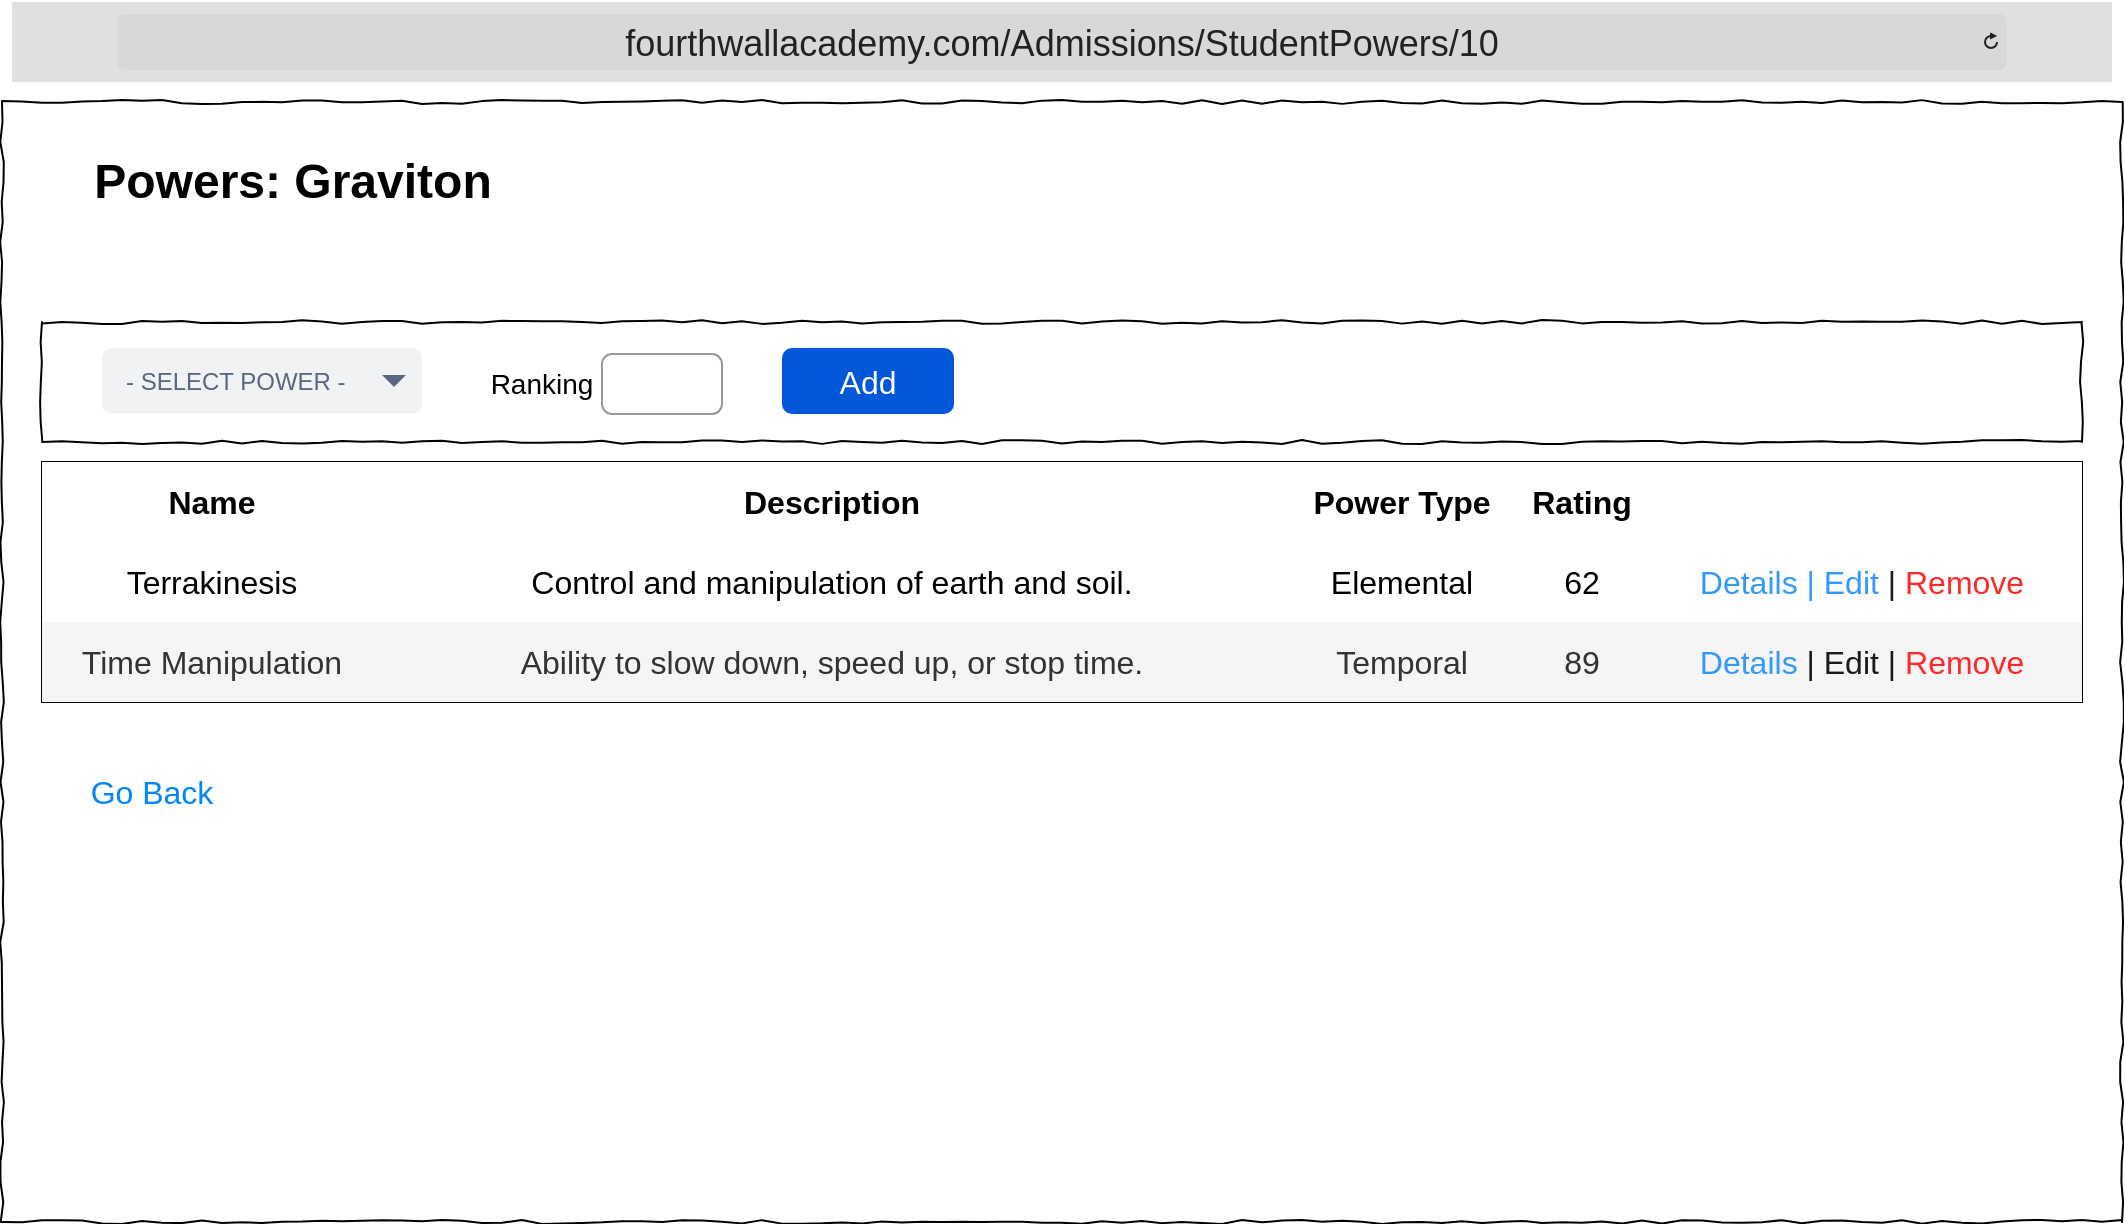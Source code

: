 <mxfile version="26.0.6">
  <diagram name="Page-1" id="03018318-947c-dd8e-b7a3-06fadd420f32">
    <mxGraphModel dx="3354" dy="1258" grid="1" gridSize="10" guides="1" tooltips="1" connect="1" arrows="1" fold="1" page="1" pageScale="1" pageWidth="1100" pageHeight="850" background="none" math="0" shadow="0">
      <root>
        <mxCell id="0" />
        <mxCell id="1" parent="0" />
        <mxCell id="677b7b8949515195-1" value="" style="whiteSpace=wrap;html=1;rounded=0;shadow=0;labelBackgroundColor=none;strokeColor=#000000;strokeWidth=1;fillColor=none;fontFamily=Verdana;fontSize=12;fontColor=#000000;align=center;comic=1;" parent="1" vertex="1">
          <mxGeometry x="20" y="70" width="1060" height="560" as="geometry" />
        </mxCell>
        <mxCell id="LmwmgGfayQPv5SeDVGtm-13" value="Go Back" style="html=1;shadow=0;dashed=0;shape=mxgraph.bootstrap.rrect;rSize=5;strokeColor=none;strokeWidth=1;fillColor=none;fontColor=#0085FC;whiteSpace=wrap;align=center;verticalAlign=middle;spacingLeft=0;fontStyle=0;fontSize=16;spacing=5;" parent="1" vertex="1">
          <mxGeometry x="50" y="395" width="90" height="40" as="geometry" />
        </mxCell>
        <mxCell id="LmwmgGfayQPv5SeDVGtm-14" value="&lt;font style=&quot;font-size: 18px;&quot;&gt;fourthwallacademy.com/Admissions/StudentPowers/10&lt;/font&gt;" style="html=1;strokeWidth=1;shadow=0;dashed=0;shape=mxgraph.ios7ui.url;fillColor=#e0e0e0;strokeColor=#c0c0c0;buttonText=;strokeColor2=#222222;fontColor=#222222;fontSize=8;spacingTop=2;align=center;whiteSpace=wrap;" parent="1" vertex="1">
          <mxGeometry x="25" y="20" width="1050" height="40" as="geometry" />
        </mxCell>
        <mxCell id="yyuM_Z-W85GqfefdKvoD-3" value="Powers: Graviton" style="text;strokeColor=none;fillColor=none;html=1;fontSize=24;fontStyle=1;verticalAlign=middle;align=center;" parent="1" vertex="1">
          <mxGeometry x="50" y="90" width="230" height="40" as="geometry" />
        </mxCell>
        <mxCell id="DmLPhpWm6k31O1sysU3I-1" value="" style="shape=table;startSize=0;container=1;collapsible=0;childLayout=tableLayout;fontSize=16;" parent="1" vertex="1">
          <mxGeometry x="40" y="250" width="1020" height="120" as="geometry" />
        </mxCell>
        <mxCell id="DmLPhpWm6k31O1sysU3I-2" value="" style="shape=tableRow;horizontal=0;startSize=0;swimlaneHead=0;swimlaneBody=0;strokeColor=inherit;top=0;left=0;bottom=0;right=0;collapsible=0;dropTarget=0;fillColor=none;points=[[0,0.5],[1,0.5]];portConstraint=eastwest;fontSize=16;" parent="DmLPhpWm6k31O1sysU3I-1" vertex="1">
          <mxGeometry width="1020" height="40" as="geometry" />
        </mxCell>
        <mxCell id="DmLPhpWm6k31O1sysU3I-3" value="&lt;b&gt;Name&lt;/b&gt;" style="shape=partialRectangle;html=1;whiteSpace=wrap;connectable=0;overflow=hidden;top=0;left=0;bottom=0;right=0;pointerEvents=1;fontSize=16;" parent="DmLPhpWm6k31O1sysU3I-2" vertex="1">
          <mxGeometry width="170" height="40" as="geometry">
            <mxRectangle width="170" height="40" as="alternateBounds" />
          </mxGeometry>
        </mxCell>
        <mxCell id="DmLPhpWm6k31O1sysU3I-4" value="&lt;b&gt;Description&lt;/b&gt;" style="shape=partialRectangle;html=1;whiteSpace=wrap;connectable=0;overflow=hidden;top=0;left=0;bottom=0;right=0;pointerEvents=1;fontSize=16;" parent="DmLPhpWm6k31O1sysU3I-2" vertex="1">
          <mxGeometry x="170" width="450" height="40" as="geometry">
            <mxRectangle width="450" height="40" as="alternateBounds" />
          </mxGeometry>
        </mxCell>
        <mxCell id="uf5XucCRE3hMxo9ocxFI-4" value="&lt;b&gt;Power Type&lt;/b&gt;" style="shape=partialRectangle;html=1;whiteSpace=wrap;connectable=0;overflow=hidden;top=0;left=0;bottom=0;right=0;pointerEvents=1;fontSize=16;" parent="DmLPhpWm6k31O1sysU3I-2" vertex="1">
          <mxGeometry x="620" width="120" height="40" as="geometry">
            <mxRectangle width="120" height="40" as="alternateBounds" />
          </mxGeometry>
        </mxCell>
        <mxCell id="DmLPhpWm6k31O1sysU3I-5" value="&lt;b&gt;Rating&lt;/b&gt;" style="shape=partialRectangle;html=1;whiteSpace=wrap;connectable=0;overflow=hidden;top=0;left=0;bottom=0;right=0;pointerEvents=1;fontSize=16;" parent="DmLPhpWm6k31O1sysU3I-2" vertex="1">
          <mxGeometry x="740" width="60" height="40" as="geometry">
            <mxRectangle width="60" height="40" as="alternateBounds" />
          </mxGeometry>
        </mxCell>
        <mxCell id="DmLPhpWm6k31O1sysU3I-6" style="shape=partialRectangle;html=1;whiteSpace=wrap;connectable=0;overflow=hidden;top=0;left=0;bottom=0;right=0;pointerEvents=1;fontSize=16;" parent="DmLPhpWm6k31O1sysU3I-2" vertex="1">
          <mxGeometry x="800" width="220" height="40" as="geometry">
            <mxRectangle width="220" height="40" as="alternateBounds" />
          </mxGeometry>
        </mxCell>
        <mxCell id="DmLPhpWm6k31O1sysU3I-7" value="" style="shape=tableRow;horizontal=0;startSize=0;swimlaneHead=0;swimlaneBody=0;strokeColor=inherit;top=0;left=0;bottom=0;right=0;collapsible=0;dropTarget=0;fillColor=none;points=[[0,0.5],[1,0.5]];portConstraint=eastwest;fontSize=16;" parent="DmLPhpWm6k31O1sysU3I-1" vertex="1">
          <mxGeometry y="40" width="1020" height="40" as="geometry" />
        </mxCell>
        <mxCell id="DmLPhpWm6k31O1sysU3I-8" value="Terrakinesis" style="shape=partialRectangle;html=1;whiteSpace=wrap;connectable=0;overflow=hidden;top=0;left=0;bottom=0;right=0;pointerEvents=1;fontSize=16;" parent="DmLPhpWm6k31O1sysU3I-7" vertex="1">
          <mxGeometry width="170" height="40" as="geometry">
            <mxRectangle width="170" height="40" as="alternateBounds" />
          </mxGeometry>
        </mxCell>
        <mxCell id="DmLPhpWm6k31O1sysU3I-9" value="Control and manipulation of earth and soil." style="shape=partialRectangle;html=1;whiteSpace=wrap;connectable=0;overflow=hidden;top=0;left=0;bottom=0;right=0;pointerEvents=1;fontSize=16;" parent="DmLPhpWm6k31O1sysU3I-7" vertex="1">
          <mxGeometry x="170" width="450" height="40" as="geometry">
            <mxRectangle width="450" height="40" as="alternateBounds" />
          </mxGeometry>
        </mxCell>
        <mxCell id="uf5XucCRE3hMxo9ocxFI-5" value="Elemental" style="shape=partialRectangle;html=1;whiteSpace=wrap;connectable=0;overflow=hidden;top=0;left=0;bottom=0;right=0;pointerEvents=1;fontSize=16;" parent="DmLPhpWm6k31O1sysU3I-7" vertex="1">
          <mxGeometry x="620" width="120" height="40" as="geometry">
            <mxRectangle width="120" height="40" as="alternateBounds" />
          </mxGeometry>
        </mxCell>
        <mxCell id="DmLPhpWm6k31O1sysU3I-10" value="62" style="shape=partialRectangle;html=1;whiteSpace=wrap;connectable=0;overflow=hidden;top=0;left=0;bottom=0;right=0;pointerEvents=1;fontSize=16;" parent="DmLPhpWm6k31O1sysU3I-7" vertex="1">
          <mxGeometry x="740" width="60" height="40" as="geometry">
            <mxRectangle width="60" height="40" as="alternateBounds" />
          </mxGeometry>
        </mxCell>
        <mxCell id="DmLPhpWm6k31O1sysU3I-11" value="&lt;font color=&quot;#3399ff&quot;&gt;Details &lt;/font&gt;&lt;font style=&quot;color: light-dark(rgb(51, 153, 255), rgb(255, 255, 255));&quot;&gt;|&lt;/font&gt;&lt;font color=&quot;#3399ff&quot;&gt; Edit&lt;/font&gt;&lt;font color=&quot;#ff2929&quot;&gt; &lt;/font&gt;&lt;font color=&quot;#1a1a1a&quot;&gt;|&lt;/font&gt;&lt;font color=&quot;#ff2929&quot;&gt; Remove&lt;/font&gt;" style="shape=partialRectangle;html=1;whiteSpace=wrap;connectable=0;overflow=hidden;top=0;left=0;bottom=0;right=0;pointerEvents=1;fontSize=16;" parent="DmLPhpWm6k31O1sysU3I-7" vertex="1">
          <mxGeometry x="800" width="220" height="40" as="geometry">
            <mxRectangle width="220" height="40" as="alternateBounds" />
          </mxGeometry>
        </mxCell>
        <mxCell id="DmLPhpWm6k31O1sysU3I-12" value="" style="shape=tableRow;horizontal=0;startSize=0;swimlaneHead=0;swimlaneBody=0;strokeColor=inherit;top=0;left=0;bottom=0;right=0;collapsible=0;dropTarget=0;fillColor=none;points=[[0,0.5],[1,0.5]];portConstraint=eastwest;fontSize=16;" parent="DmLPhpWm6k31O1sysU3I-1" vertex="1">
          <mxGeometry y="80" width="1020" height="40" as="geometry" />
        </mxCell>
        <mxCell id="DmLPhpWm6k31O1sysU3I-13" value="Time Manipulation" style="shape=partialRectangle;html=1;whiteSpace=wrap;connectable=0;strokeColor=#666666;overflow=hidden;fillColor=#f5f5f5;top=0;left=0;bottom=0;right=0;pointerEvents=1;fontSize=16;fontColor=#333333;" parent="DmLPhpWm6k31O1sysU3I-12" vertex="1">
          <mxGeometry width="170" height="40" as="geometry">
            <mxRectangle width="170" height="40" as="alternateBounds" />
          </mxGeometry>
        </mxCell>
        <mxCell id="DmLPhpWm6k31O1sysU3I-14" value="Ability to slow down, speed up, or stop time." style="shape=partialRectangle;html=1;whiteSpace=wrap;connectable=0;strokeColor=#666666;overflow=hidden;fillColor=#f5f5f5;top=0;left=0;bottom=0;right=0;pointerEvents=1;fontSize=16;fontColor=#333333;" parent="DmLPhpWm6k31O1sysU3I-12" vertex="1">
          <mxGeometry x="170" width="450" height="40" as="geometry">
            <mxRectangle width="450" height="40" as="alternateBounds" />
          </mxGeometry>
        </mxCell>
        <mxCell id="uf5XucCRE3hMxo9ocxFI-6" value="Temporal" style="shape=partialRectangle;html=1;whiteSpace=wrap;connectable=0;strokeColor=#666666;overflow=hidden;fillColor=#f5f5f5;top=0;left=0;bottom=0;right=0;pointerEvents=1;fontSize=16;fontColor=#333333;" parent="DmLPhpWm6k31O1sysU3I-12" vertex="1">
          <mxGeometry x="620" width="120" height="40" as="geometry">
            <mxRectangle width="120" height="40" as="alternateBounds" />
          </mxGeometry>
        </mxCell>
        <mxCell id="DmLPhpWm6k31O1sysU3I-15" value="89" style="shape=partialRectangle;html=1;whiteSpace=wrap;connectable=0;strokeColor=#666666;overflow=hidden;fillColor=#f5f5f5;top=0;left=0;bottom=0;right=0;pointerEvents=1;fontSize=16;fontColor=#333333;" parent="DmLPhpWm6k31O1sysU3I-12" vertex="1">
          <mxGeometry x="740" width="60" height="40" as="geometry">
            <mxRectangle width="60" height="40" as="alternateBounds" />
          </mxGeometry>
        </mxCell>
        <mxCell id="DmLPhpWm6k31O1sysU3I-16" value="&lt;font color=&quot;#3399ff&quot;&gt;Details&lt;/font&gt;&lt;font color=&quot;#ff2929&quot;&gt;&amp;nbsp;&lt;/font&gt;&lt;font color=&quot;#1a1a1a&quot;&gt;| &lt;/font&gt;&lt;font style=&quot;color: light-dark(rgb(26, 26, 26), rgb(51, 153, 255));&quot;&gt;Edit&lt;/font&gt;&lt;font color=&quot;#1a1a1a&quot;&gt; |&lt;/font&gt;&lt;font color=&quot;#ff2929&quot;&gt;&amp;nbsp;Remove&lt;/font&gt;" style="shape=partialRectangle;html=1;whiteSpace=wrap;connectable=0;strokeColor=#666666;overflow=hidden;fillColor=#f5f5f5;top=0;left=0;bottom=0;right=0;pointerEvents=1;fontSize=16;fontColor=#333333;" parent="DmLPhpWm6k31O1sysU3I-12" vertex="1">
          <mxGeometry x="800" width="220" height="40" as="geometry">
            <mxRectangle width="220" height="40" as="alternateBounds" />
          </mxGeometry>
        </mxCell>
        <mxCell id="DmLPhpWm6k31O1sysU3I-18" value="- SELECT POWER -" style="rounded=1;fillColor=#F1F2F4;strokeColor=none;html=1;whiteSpace=wrap;fontColor=#596780;align=left;fontSize=12;spacingLeft=10;sketch=0;" parent="1" vertex="1">
          <mxGeometry x="70" y="193" width="160" height="33" as="geometry" />
        </mxCell>
        <mxCell id="DmLPhpWm6k31O1sysU3I-19" value="" style="shape=triangle;direction=south;fillColor=#596780;strokeColor=none;html=1;sketch=0;" parent="DmLPhpWm6k31O1sysU3I-18" vertex="1">
          <mxGeometry x="1" y="0.5" width="12" height="6" relative="1" as="geometry">
            <mxPoint x="-20" y="-3" as="offset" />
          </mxGeometry>
        </mxCell>
        <mxCell id="DmLPhpWm6k31O1sysU3I-20" value="&lt;font style=&quot;font-size: 16px;&quot;&gt;Add&lt;/font&gt;" style="rounded=1;fillColor=#0057D8;strokeColor=none;html=1;whiteSpace=wrap;fontColor=#ffffff;align=center;verticalAlign=middle;fontStyle=0;fontSize=12;sketch=0;" parent="1" vertex="1">
          <mxGeometry x="410" y="193" width="86" height="33" as="geometry" />
        </mxCell>
        <mxCell id="Vb0au0yF7peZkE-0nRF6-1" value="" style="html=1;shadow=0;dashed=0;shape=mxgraph.bootstrap.rrect;rSize=5;fillColor=none;strokeColor=#999999;align=left;spacing=15;fontSize=14;fontColor=#6C767D;" parent="1" vertex="1">
          <mxGeometry x="320" y="196" width="60" height="30" as="geometry" />
        </mxCell>
        <mxCell id="Vb0au0yF7peZkE-0nRF6-3" value="Ranking" style="text;html=1;align=center;verticalAlign=middle;whiteSpace=wrap;rounded=0;fontSize=14;" parent="1" vertex="1">
          <mxGeometry x="260" y="196" width="60" height="30" as="geometry" />
        </mxCell>
        <mxCell id="Vb0au0yF7peZkE-0nRF6-10" value="" style="whiteSpace=wrap;html=1;rounded=0;shadow=0;labelBackgroundColor=none;strokeColor=#000000;strokeWidth=1;fillColor=none;fontFamily=Verdana;fontSize=12;fontColor=#000000;align=center;comic=1;" parent="1" vertex="1">
          <mxGeometry x="40" y="180" width="1020" height="60" as="geometry" />
        </mxCell>
      </root>
    </mxGraphModel>
  </diagram>
</mxfile>
